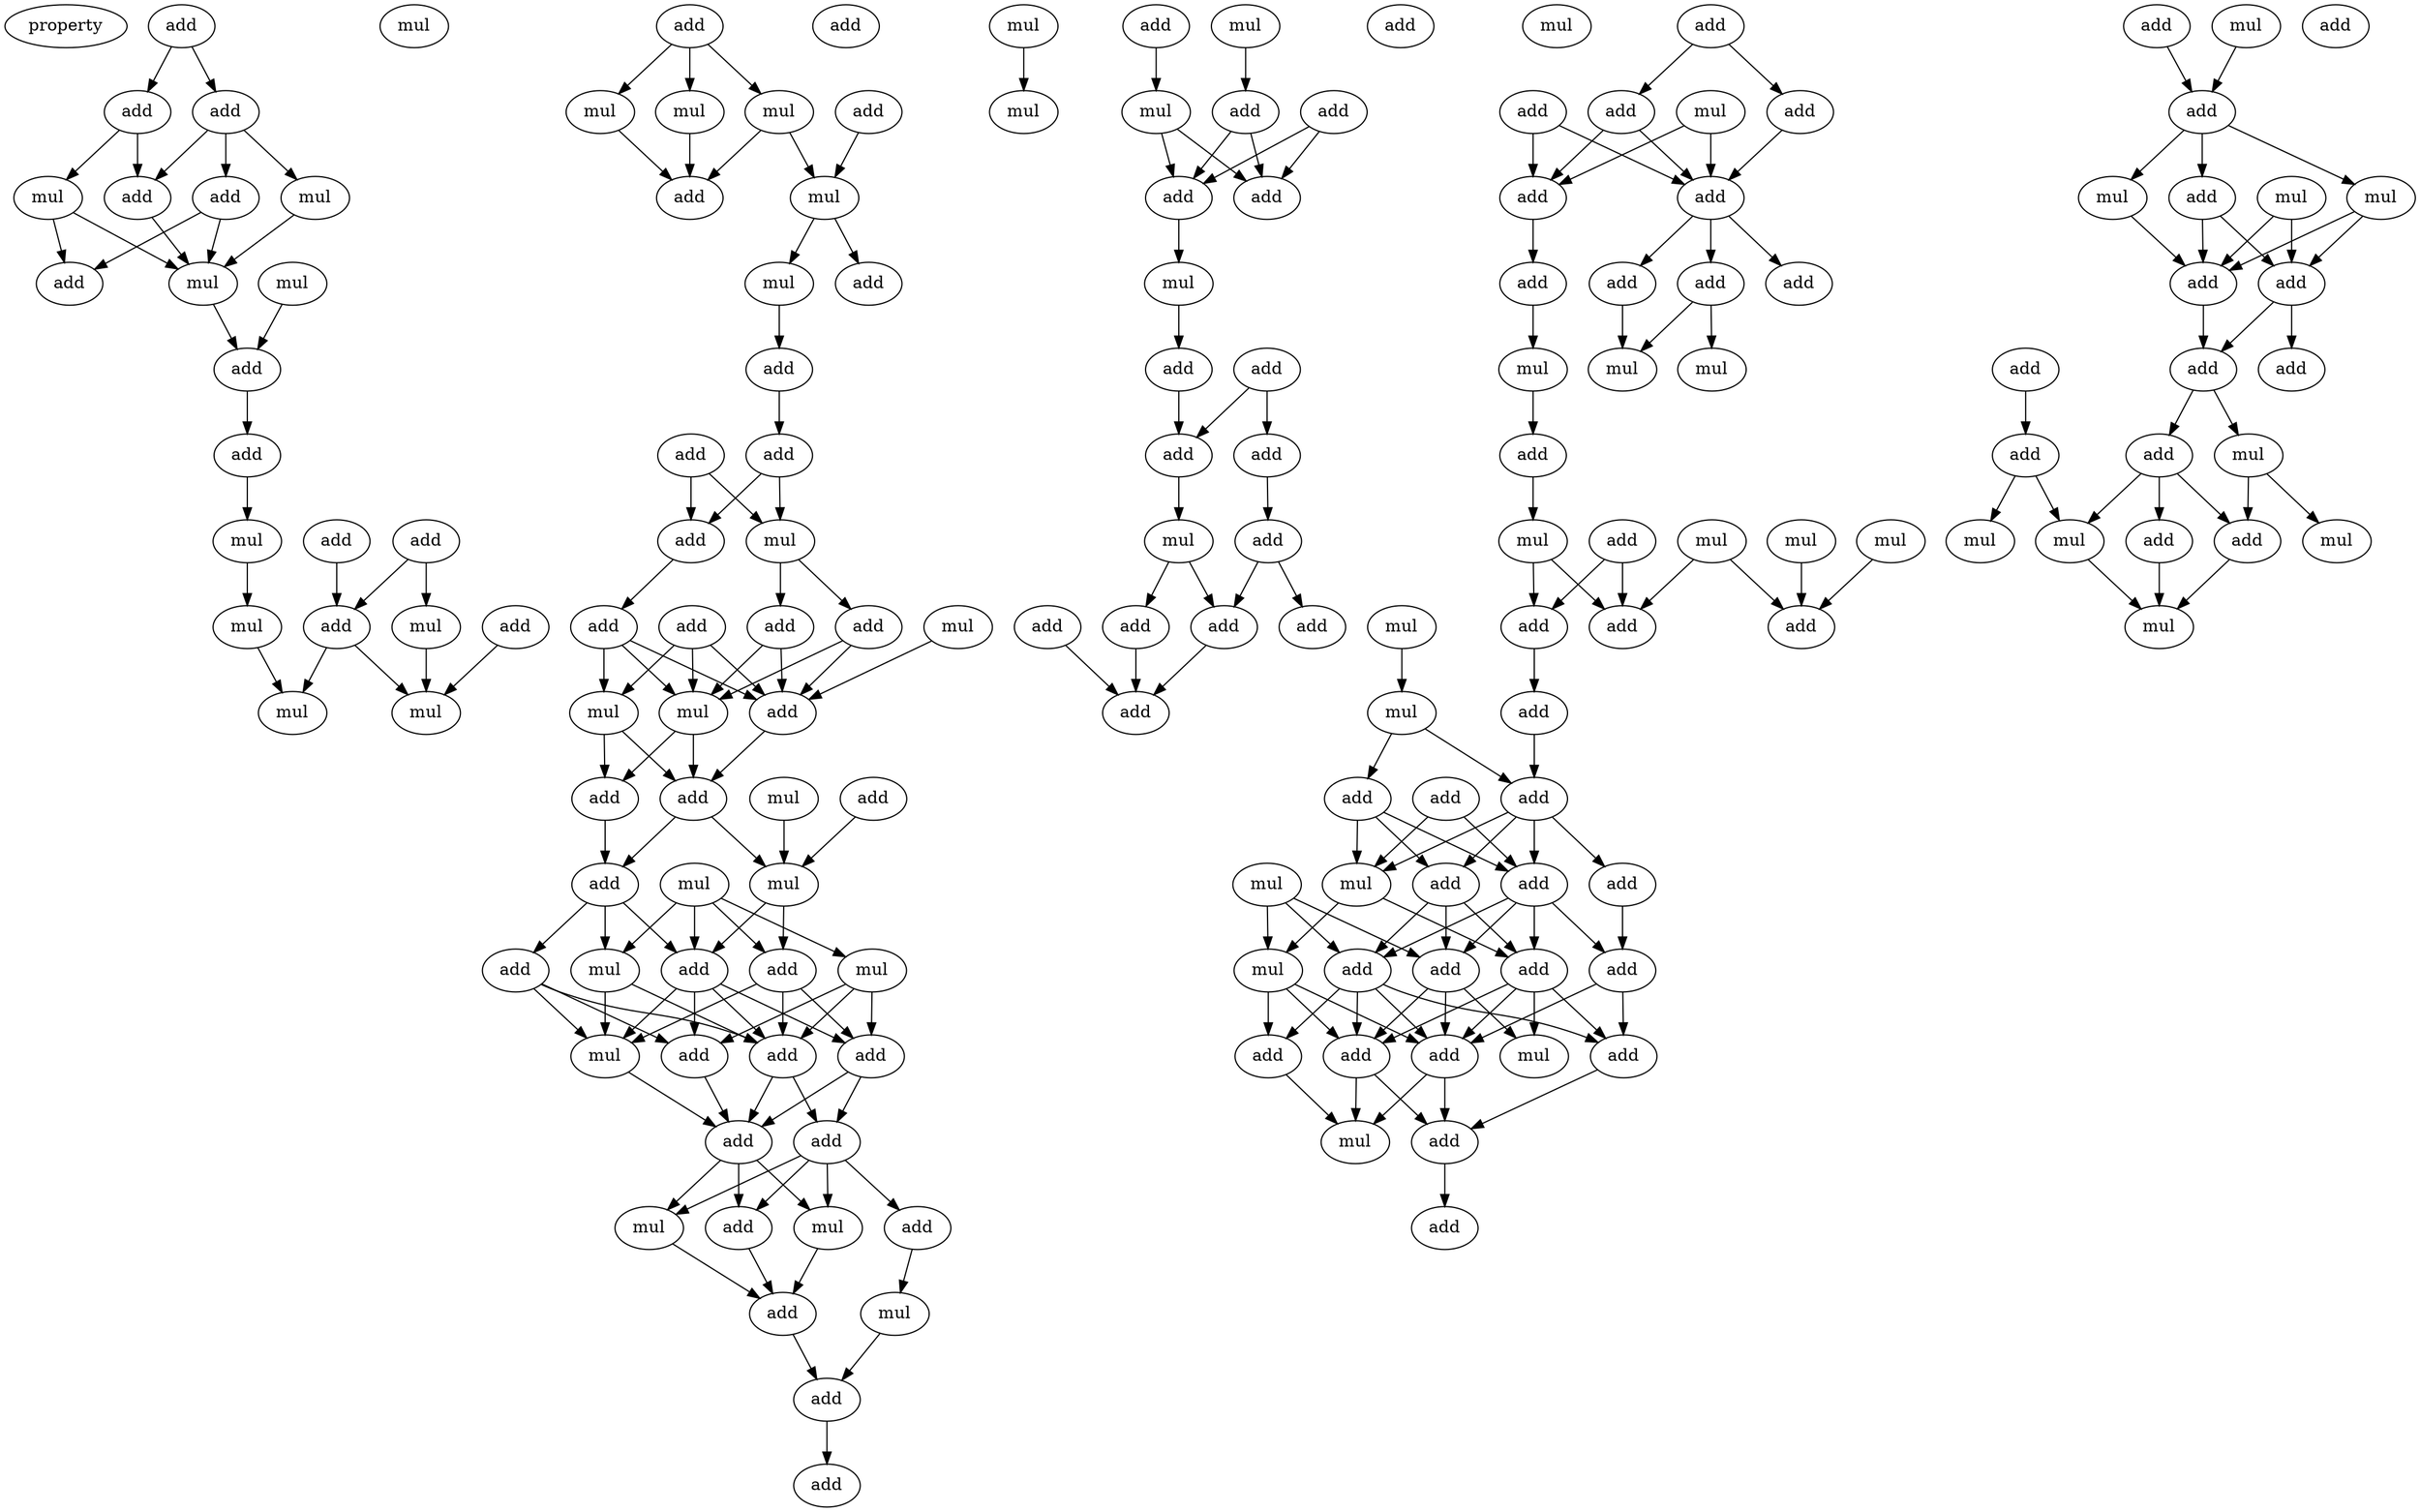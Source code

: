 digraph {
    node [fontcolor=black]
    property [mul=2,lf=1.3]
    0 [ label = add ];
    1 [ label = add ];
    2 [ label = add ];
    3 [ label = add ];
    4 [ label = add ];
    5 [ label = mul ];
    6 [ label = mul ];
    7 [ label = mul ];
    8 [ label = add ];
    9 [ label = mul ];
    10 [ label = add ];
    11 [ label = add ];
    12 [ label = add ];
    13 [ label = mul ];
    14 [ label = add ];
    15 [ label = mul ];
    16 [ label = add ];
    17 [ label = add ];
    18 [ label = mul ];
    19 [ label = mul ];
    20 [ label = mul ];
    21 [ label = mul ];
    22 [ label = add ];
    23 [ label = mul ];
    24 [ label = add ];
    25 [ label = add ];
    26 [ label = mul ];
    27 [ label = mul ];
    28 [ label = add ];
    29 [ label = mul ];
    30 [ label = mul ];
    31 [ label = add ];
    32 [ label = add ];
    33 [ label = add ];
    34 [ label = add ];
    35 [ label = mul ];
    36 [ label = add ];
    37 [ label = add ];
    38 [ label = add ];
    39 [ label = add ];
    40 [ label = add ];
    41 [ label = mul ];
    42 [ label = mul ];
    43 [ label = mul ];
    44 [ label = add ];
    45 [ label = add ];
    46 [ label = mul ];
    47 [ label = add ];
    48 [ label = add ];
    49 [ label = mul ];
    50 [ label = add ];
    51 [ label = mul ];
    52 [ label = mul ];
    53 [ label = add ];
    54 [ label = mul ];
    55 [ label = add ];
    56 [ label = add ];
    57 [ label = mul ];
    58 [ label = add ];
    59 [ label = add ];
    60 [ label = add ];
    61 [ label = add ];
    62 [ label = add ];
    63 [ label = mul ];
    64 [ label = add ];
    65 [ label = mul ];
    66 [ label = mul ];
    67 [ label = add ];
    68 [ label = mul ];
    69 [ label = add ];
    70 [ label = mul ];
    71 [ label = add ];
    72 [ label = add ];
    73 [ label = mul ];
    74 [ label = add ];
    75 [ label = add ];
    76 [ label = mul ];
    77 [ label = add ];
    78 [ label = add ];
    79 [ label = add ];
    80 [ label = add ];
    81 [ label = mul ];
    82 [ label = add ];
    83 [ label = add ];
    84 [ label = add ];
    85 [ label = add ];
    86 [ label = add ];
    87 [ label = mul ];
    88 [ label = add ];
    89 [ label = add ];
    90 [ label = add ];
    91 [ label = add ];
    92 [ label = mul ];
    93 [ label = add ];
    94 [ label = add ];
    95 [ label = add ];
    96 [ label = add ];
    97 [ label = mul ];
    98 [ label = add ];
    99 [ label = add ];
    100 [ label = add ];
    101 [ label = add ];
    102 [ label = add ];
    103 [ label = add ];
    104 [ label = add ];
    105 [ label = mul ];
    106 [ label = mul ];
    107 [ label = mul ];
    108 [ label = add ];
    109 [ label = add ];
    110 [ label = mul ];
    111 [ label = mul ];
    112 [ label = mul ];
    113 [ label = mul ];
    114 [ label = add ];
    115 [ label = mul ];
    116 [ label = add ];
    117 [ label = add ];
    118 [ label = add ];
    119 [ label = mul ];
    120 [ label = add ];
    121 [ label = add ];
    122 [ label = add ];
    123 [ label = mul ];
    124 [ label = add ];
    125 [ label = add ];
    126 [ label = add ];
    127 [ label = mul ];
    128 [ label = add ];
    129 [ label = add ];
    130 [ label = add ];
    131 [ label = mul ];
    132 [ label = add ];
    133 [ label = mul ];
    134 [ label = add ];
    135 [ label = add ];
    136 [ label = add ];
    137 [ label = add ];
    138 [ label = mul ];
    139 [ label = add ];
    140 [ label = add ];
    141 [ label = add ];
    142 [ label = mul ];
    143 [ label = add ];
    144 [ label = add ];
    145 [ label = add ];
    146 [ label = mul ];
    147 [ label = mul ];
    148 [ label = mul ];
    149 [ label = add ];
    150 [ label = add ];
    151 [ label = add ];
    152 [ label = add ];
    153 [ label = add ];
    154 [ label = mul ];
    155 [ label = add ];
    156 [ label = add ];
    157 [ label = add ];
    158 [ label = mul ];
    159 [ label = mul ];
    160 [ label = add ];
    161 [ label = mul ];
    162 [ label = mul ];
    0 -> 1 [ name = 0 ];
    0 -> 2 [ name = 1 ];
    1 -> 3 [ name = 2 ];
    1 -> 4 [ name = 3 ];
    1 -> 6 [ name = 4 ];
    2 -> 3 [ name = 5 ];
    2 -> 5 [ name = 6 ];
    3 -> 9 [ name = 7 ];
    4 -> 8 [ name = 8 ];
    4 -> 9 [ name = 9 ];
    5 -> 8 [ name = 10 ];
    5 -> 9 [ name = 11 ];
    6 -> 9 [ name = 12 ];
    7 -> 10 [ name = 13 ];
    9 -> 10 [ name = 14 ];
    10 -> 11 [ name = 15 ];
    11 -> 13 [ name = 16 ];
    12 -> 17 [ name = 17 ];
    13 -> 18 [ name = 18 ];
    14 -> 15 [ name = 19 ];
    14 -> 17 [ name = 20 ];
    15 -> 20 [ name = 21 ];
    16 -> 20 [ name = 22 ];
    17 -> 19 [ name = 23 ];
    17 -> 20 [ name = 24 ];
    18 -> 19 [ name = 25 ];
    22 -> 23 [ name = 26 ];
    22 -> 26 [ name = 27 ];
    22 -> 27 [ name = 28 ];
    23 -> 28 [ name = 29 ];
    24 -> 29 [ name = 30 ];
    26 -> 28 [ name = 31 ];
    26 -> 29 [ name = 32 ];
    27 -> 28 [ name = 33 ];
    29 -> 30 [ name = 34 ];
    29 -> 31 [ name = 35 ];
    30 -> 32 [ name = 36 ];
    32 -> 33 [ name = 37 ];
    33 -> 35 [ name = 38 ];
    33 -> 36 [ name = 39 ];
    34 -> 35 [ name = 40 ];
    34 -> 36 [ name = 41 ];
    35 -> 37 [ name = 42 ];
    35 -> 38 [ name = 43 ];
    36 -> 39 [ name = 44 ];
    37 -> 42 [ name = 45 ];
    37 -> 44 [ name = 46 ];
    38 -> 42 [ name = 47 ];
    38 -> 44 [ name = 48 ];
    39 -> 42 [ name = 49 ];
    39 -> 43 [ name = 50 ];
    39 -> 44 [ name = 51 ];
    40 -> 42 [ name = 52 ];
    40 -> 43 [ name = 53 ];
    40 -> 44 [ name = 54 ];
    41 -> 44 [ name = 55 ];
    42 -> 45 [ name = 56 ];
    42 -> 47 [ name = 57 ];
    43 -> 45 [ name = 58 ];
    43 -> 47 [ name = 59 ];
    44 -> 47 [ name = 60 ];
    45 -> 50 [ name = 61 ];
    46 -> 49 [ name = 62 ];
    47 -> 49 [ name = 63 ];
    47 -> 50 [ name = 64 ];
    48 -> 49 [ name = 65 ];
    49 -> 53 [ name = 66 ];
    49 -> 55 [ name = 67 ];
    50 -> 53 [ name = 68 ];
    50 -> 54 [ name = 69 ];
    50 -> 56 [ name = 70 ];
    51 -> 52 [ name = 71 ];
    51 -> 53 [ name = 72 ];
    51 -> 54 [ name = 73 ];
    51 -> 55 [ name = 74 ];
    52 -> 58 [ name = 75 ];
    52 -> 59 [ name = 76 ];
    52 -> 60 [ name = 77 ];
    53 -> 57 [ name = 78 ];
    53 -> 58 [ name = 79 ];
    53 -> 59 [ name = 80 ];
    53 -> 60 [ name = 81 ];
    54 -> 57 [ name = 82 ];
    54 -> 59 [ name = 83 ];
    55 -> 57 [ name = 84 ];
    55 -> 58 [ name = 85 ];
    55 -> 59 [ name = 86 ];
    56 -> 57 [ name = 87 ];
    56 -> 59 [ name = 88 ];
    56 -> 60 [ name = 89 ];
    57 -> 62 [ name = 90 ];
    58 -> 61 [ name = 91 ];
    58 -> 62 [ name = 92 ];
    59 -> 61 [ name = 93 ];
    59 -> 62 [ name = 94 ];
    60 -> 62 [ name = 95 ];
    61 -> 63 [ name = 96 ];
    61 -> 64 [ name = 97 ];
    61 -> 65 [ name = 98 ];
    61 -> 67 [ name = 99 ];
    62 -> 63 [ name = 100 ];
    62 -> 65 [ name = 101 ];
    62 -> 67 [ name = 102 ];
    63 -> 69 [ name = 103 ];
    64 -> 68 [ name = 104 ];
    65 -> 69 [ name = 105 ];
    66 -> 70 [ name = 106 ];
    67 -> 69 [ name = 107 ];
    68 -> 71 [ name = 108 ];
    69 -> 71 [ name = 109 ];
    71 -> 72 [ name = 110 ];
    73 -> 77 [ name = 111 ];
    75 -> 76 [ name = 112 ];
    76 -> 79 [ name = 113 ];
    76 -> 80 [ name = 114 ];
    77 -> 79 [ name = 115 ];
    77 -> 80 [ name = 116 ];
    78 -> 79 [ name = 117 ];
    78 -> 80 [ name = 118 ];
    79 -> 81 [ name = 119 ];
    81 -> 83 [ name = 120 ];
    82 -> 84 [ name = 121 ];
    82 -> 85 [ name = 122 ];
    83 -> 84 [ name = 123 ];
    84 -> 87 [ name = 124 ];
    85 -> 86 [ name = 125 ];
    86 -> 90 [ name = 126 ];
    86 -> 91 [ name = 127 ];
    87 -> 89 [ name = 128 ];
    87 -> 91 [ name = 129 ];
    88 -> 93 [ name = 130 ];
    89 -> 93 [ name = 131 ];
    91 -> 93 [ name = 132 ];
    94 -> 95 [ name = 133 ];
    94 -> 96 [ name = 134 ];
    95 -> 99 [ name = 135 ];
    95 -> 100 [ name = 136 ];
    96 -> 100 [ name = 137 ];
    97 -> 99 [ name = 138 ];
    97 -> 100 [ name = 139 ];
    98 -> 99 [ name = 140 ];
    98 -> 100 [ name = 141 ];
    99 -> 102 [ name = 142 ];
    100 -> 101 [ name = 143 ];
    100 -> 103 [ name = 144 ];
    100 -> 104 [ name = 145 ];
    101 -> 105 [ name = 146 ];
    101 -> 106 [ name = 147 ];
    102 -> 107 [ name = 148 ];
    104 -> 105 [ name = 149 ];
    107 -> 108 [ name = 150 ];
    108 -> 111 [ name = 151 ];
    109 -> 114 [ name = 152 ];
    109 -> 116 [ name = 153 ];
    110 -> 117 [ name = 154 ];
    111 -> 114 [ name = 155 ];
    111 -> 116 [ name = 156 ];
    112 -> 117 [ name = 157 ];
    113 -> 114 [ name = 158 ];
    113 -> 117 [ name = 159 ];
    115 -> 119 [ name = 160 ];
    116 -> 118 [ name = 161 ];
    118 -> 122 [ name = 162 ];
    119 -> 120 [ name = 163 ];
    119 -> 122 [ name = 164 ];
    120 -> 124 [ name = 165 ];
    120 -> 126 [ name = 166 ];
    120 -> 127 [ name = 167 ];
    121 -> 126 [ name = 168 ];
    121 -> 127 [ name = 169 ];
    122 -> 124 [ name = 170 ];
    122 -> 125 [ name = 171 ];
    122 -> 126 [ name = 172 ];
    122 -> 127 [ name = 173 ];
    123 -> 128 [ name = 174 ];
    123 -> 130 [ name = 175 ];
    123 -> 131 [ name = 176 ];
    124 -> 128 [ name = 177 ];
    124 -> 130 [ name = 178 ];
    124 -> 132 [ name = 179 ];
    125 -> 129 [ name = 180 ];
    126 -> 128 [ name = 181 ];
    126 -> 129 [ name = 182 ];
    126 -> 130 [ name = 183 ];
    126 -> 132 [ name = 184 ];
    127 -> 131 [ name = 185 ];
    127 -> 132 [ name = 186 ];
    128 -> 133 [ name = 187 ];
    128 -> 134 [ name = 188 ];
    128 -> 136 [ name = 189 ];
    129 -> 134 [ name = 190 ];
    129 -> 135 [ name = 191 ];
    130 -> 134 [ name = 192 ];
    130 -> 135 [ name = 193 ];
    130 -> 136 [ name = 194 ];
    130 -> 137 [ name = 195 ];
    131 -> 134 [ name = 196 ];
    131 -> 136 [ name = 197 ];
    131 -> 137 [ name = 198 ];
    132 -> 133 [ name = 199 ];
    132 -> 134 [ name = 200 ];
    132 -> 135 [ name = 201 ];
    132 -> 136 [ name = 202 ];
    134 -> 138 [ name = 203 ];
    134 -> 139 [ name = 204 ];
    135 -> 139 [ name = 205 ];
    136 -> 138 [ name = 206 ];
    136 -> 139 [ name = 207 ];
    137 -> 138 [ name = 208 ];
    139 -> 141 [ name = 209 ];
    140 -> 143 [ name = 210 ];
    142 -> 143 [ name = 211 ];
    143 -> 144 [ name = 212 ];
    143 -> 146 [ name = 213 ];
    143 -> 148 [ name = 214 ];
    144 -> 149 [ name = 215 ];
    144 -> 150 [ name = 216 ];
    146 -> 149 [ name = 217 ];
    146 -> 150 [ name = 218 ];
    147 -> 149 [ name = 219 ];
    147 -> 150 [ name = 220 ];
    148 -> 150 [ name = 221 ];
    149 -> 152 [ name = 222 ];
    149 -> 153 [ name = 223 ];
    150 -> 152 [ name = 224 ];
    151 -> 156 [ name = 225 ];
    152 -> 154 [ name = 226 ];
    152 -> 155 [ name = 227 ];
    154 -> 157 [ name = 228 ];
    154 -> 159 [ name = 229 ];
    155 -> 157 [ name = 230 ];
    155 -> 160 [ name = 231 ];
    155 -> 161 [ name = 232 ];
    156 -> 158 [ name = 233 ];
    156 -> 161 [ name = 234 ];
    157 -> 162 [ name = 235 ];
    160 -> 162 [ name = 236 ];
    161 -> 162 [ name = 237 ];
}
